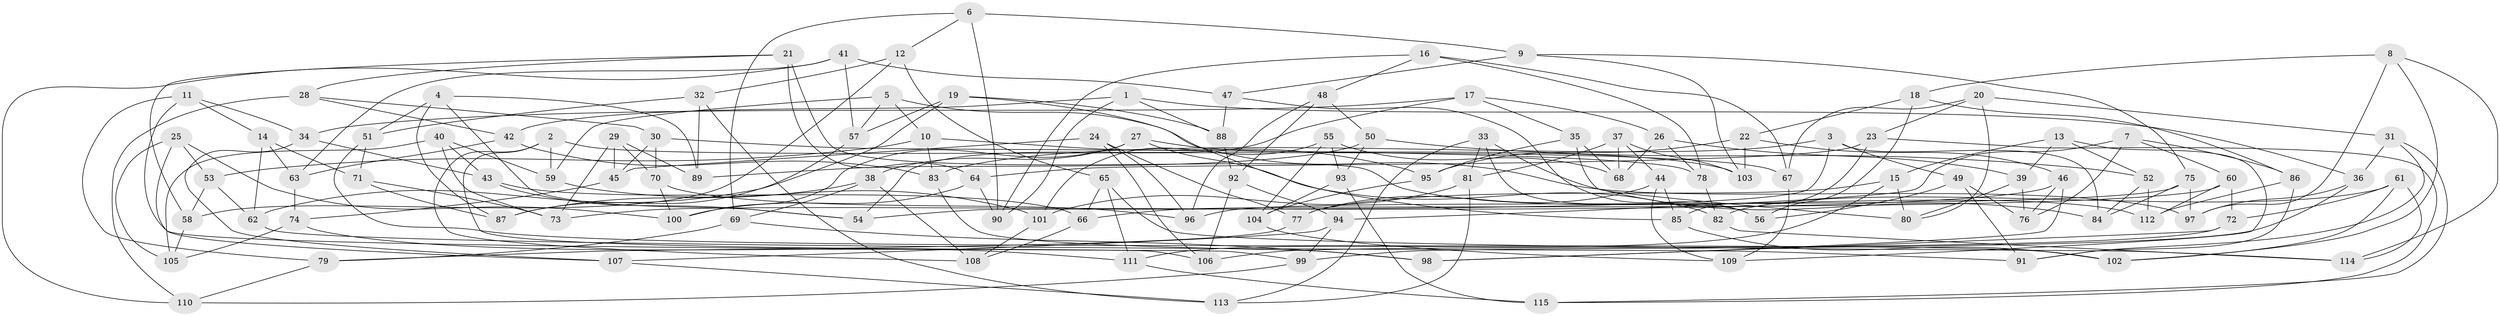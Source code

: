 // coarse degree distribution, {6: 0.5070422535211268, 4: 0.352112676056338, 5: 0.11267605633802817, 3: 0.028169014084507043}
// Generated by graph-tools (version 1.1) at 2025/42/03/06/25 10:42:18]
// undirected, 115 vertices, 230 edges
graph export_dot {
graph [start="1"]
  node [color=gray90,style=filled];
  1;
  2;
  3;
  4;
  5;
  6;
  7;
  8;
  9;
  10;
  11;
  12;
  13;
  14;
  15;
  16;
  17;
  18;
  19;
  20;
  21;
  22;
  23;
  24;
  25;
  26;
  27;
  28;
  29;
  30;
  31;
  32;
  33;
  34;
  35;
  36;
  37;
  38;
  39;
  40;
  41;
  42;
  43;
  44;
  45;
  46;
  47;
  48;
  49;
  50;
  51;
  52;
  53;
  54;
  55;
  56;
  57;
  58;
  59;
  60;
  61;
  62;
  63;
  64;
  65;
  66;
  67;
  68;
  69;
  70;
  71;
  72;
  73;
  74;
  75;
  76;
  77;
  78;
  79;
  80;
  81;
  82;
  83;
  84;
  85;
  86;
  87;
  88;
  89;
  90;
  91;
  92;
  93;
  94;
  95;
  96;
  97;
  98;
  99;
  100;
  101;
  102;
  103;
  104;
  105;
  106;
  107;
  108;
  109;
  110;
  111;
  112;
  113;
  114;
  115;
  1 -- 88;
  1 -- 90;
  1 -- 36;
  1 -- 42;
  2 -- 67;
  2 -- 59;
  2 -- 108;
  2 -- 106;
  3 -- 84;
  3 -- 54;
  3 -- 83;
  3 -- 49;
  4 -- 87;
  4 -- 54;
  4 -- 51;
  4 -- 89;
  5 -- 59;
  5 -- 57;
  5 -- 97;
  5 -- 10;
  6 -- 9;
  6 -- 90;
  6 -- 12;
  6 -- 69;
  7 -- 94;
  7 -- 76;
  7 -- 86;
  7 -- 60;
  8 -- 114;
  8 -- 18;
  8 -- 102;
  8 -- 97;
  9 -- 75;
  9 -- 103;
  9 -- 47;
  10 -- 53;
  10 -- 95;
  10 -- 83;
  11 -- 14;
  11 -- 99;
  11 -- 79;
  11 -- 34;
  12 -- 32;
  12 -- 65;
  12 -- 58;
  13 -- 15;
  13 -- 109;
  13 -- 39;
  13 -- 52;
  14 -- 62;
  14 -- 71;
  14 -- 63;
  15 -- 111;
  15 -- 80;
  15 -- 77;
  16 -- 78;
  16 -- 48;
  16 -- 90;
  16 -- 67;
  17 -- 34;
  17 -- 35;
  17 -- 54;
  17 -- 26;
  18 -- 86;
  18 -- 56;
  18 -- 22;
  19 -- 85;
  19 -- 62;
  19 -- 57;
  19 -- 88;
  20 -- 23;
  20 -- 67;
  20 -- 31;
  20 -- 80;
  21 -- 64;
  21 -- 112;
  21 -- 58;
  21 -- 28;
  22 -- 46;
  22 -- 95;
  22 -- 103;
  23 -- 64;
  23 -- 85;
  23 -- 115;
  24 -- 106;
  24 -- 96;
  24 -- 77;
  24 -- 45;
  25 -- 100;
  25 -- 107;
  25 -- 105;
  25 -- 53;
  26 -- 78;
  26 -- 68;
  26 -- 39;
  27 -- 100;
  27 -- 38;
  27 -- 82;
  27 -- 103;
  28 -- 42;
  28 -- 30;
  28 -- 110;
  29 -- 89;
  29 -- 70;
  29 -- 73;
  29 -- 45;
  30 -- 45;
  30 -- 70;
  30 -- 78;
  31 -- 36;
  31 -- 91;
  31 -- 115;
  32 -- 113;
  32 -- 51;
  32 -- 89;
  33 -- 81;
  33 -- 113;
  33 -- 56;
  33 -- 84;
  34 -- 43;
  34 -- 107;
  35 -- 80;
  35 -- 68;
  35 -- 95;
  36 -- 97;
  36 -- 99;
  37 -- 103;
  37 -- 68;
  37 -- 81;
  37 -- 44;
  38 -- 108;
  38 -- 87;
  38 -- 69;
  39 -- 76;
  39 -- 80;
  40 -- 73;
  40 -- 59;
  40 -- 105;
  40 -- 43;
  41 -- 63;
  41 -- 57;
  41 -- 110;
  41 -- 47;
  42 -- 83;
  42 -- 63;
  43 -- 54;
  43 -- 66;
  44 -- 109;
  44 -- 77;
  44 -- 85;
  45 -- 74;
  46 -- 98;
  46 -- 76;
  46 -- 73;
  47 -- 56;
  47 -- 88;
  48 -- 50;
  48 -- 92;
  48 -- 96;
  49 -- 76;
  49 -- 56;
  49 -- 91;
  50 -- 89;
  50 -- 93;
  50 -- 52;
  51 -- 71;
  51 -- 102;
  52 -- 112;
  52 -- 84;
  53 -- 62;
  53 -- 58;
  55 -- 68;
  55 -- 104;
  55 -- 93;
  55 -- 101;
  57 -- 87;
  58 -- 105;
  59 -- 101;
  60 -- 66;
  60 -- 112;
  60 -- 72;
  61 -- 102;
  61 -- 114;
  61 -- 72;
  61 -- 82;
  62 -- 91;
  63 -- 74;
  64 -- 90;
  64 -- 100;
  65 -- 66;
  65 -- 111;
  65 -- 114;
  66 -- 108;
  67 -- 109;
  69 -- 98;
  69 -- 79;
  70 -- 96;
  70 -- 100;
  71 -- 87;
  71 -- 73;
  72 -- 106;
  72 -- 98;
  74 -- 105;
  74 -- 111;
  75 -- 97;
  75 -- 96;
  75 -- 84;
  77 -- 79;
  78 -- 82;
  79 -- 110;
  81 -- 113;
  81 -- 101;
  82 -- 114;
  83 -- 98;
  85 -- 102;
  86 -- 112;
  86 -- 91;
  88 -- 92;
  92 -- 106;
  92 -- 94;
  93 -- 115;
  93 -- 104;
  94 -- 107;
  94 -- 99;
  95 -- 104;
  99 -- 110;
  101 -- 108;
  104 -- 109;
  107 -- 113;
  111 -- 115;
}
